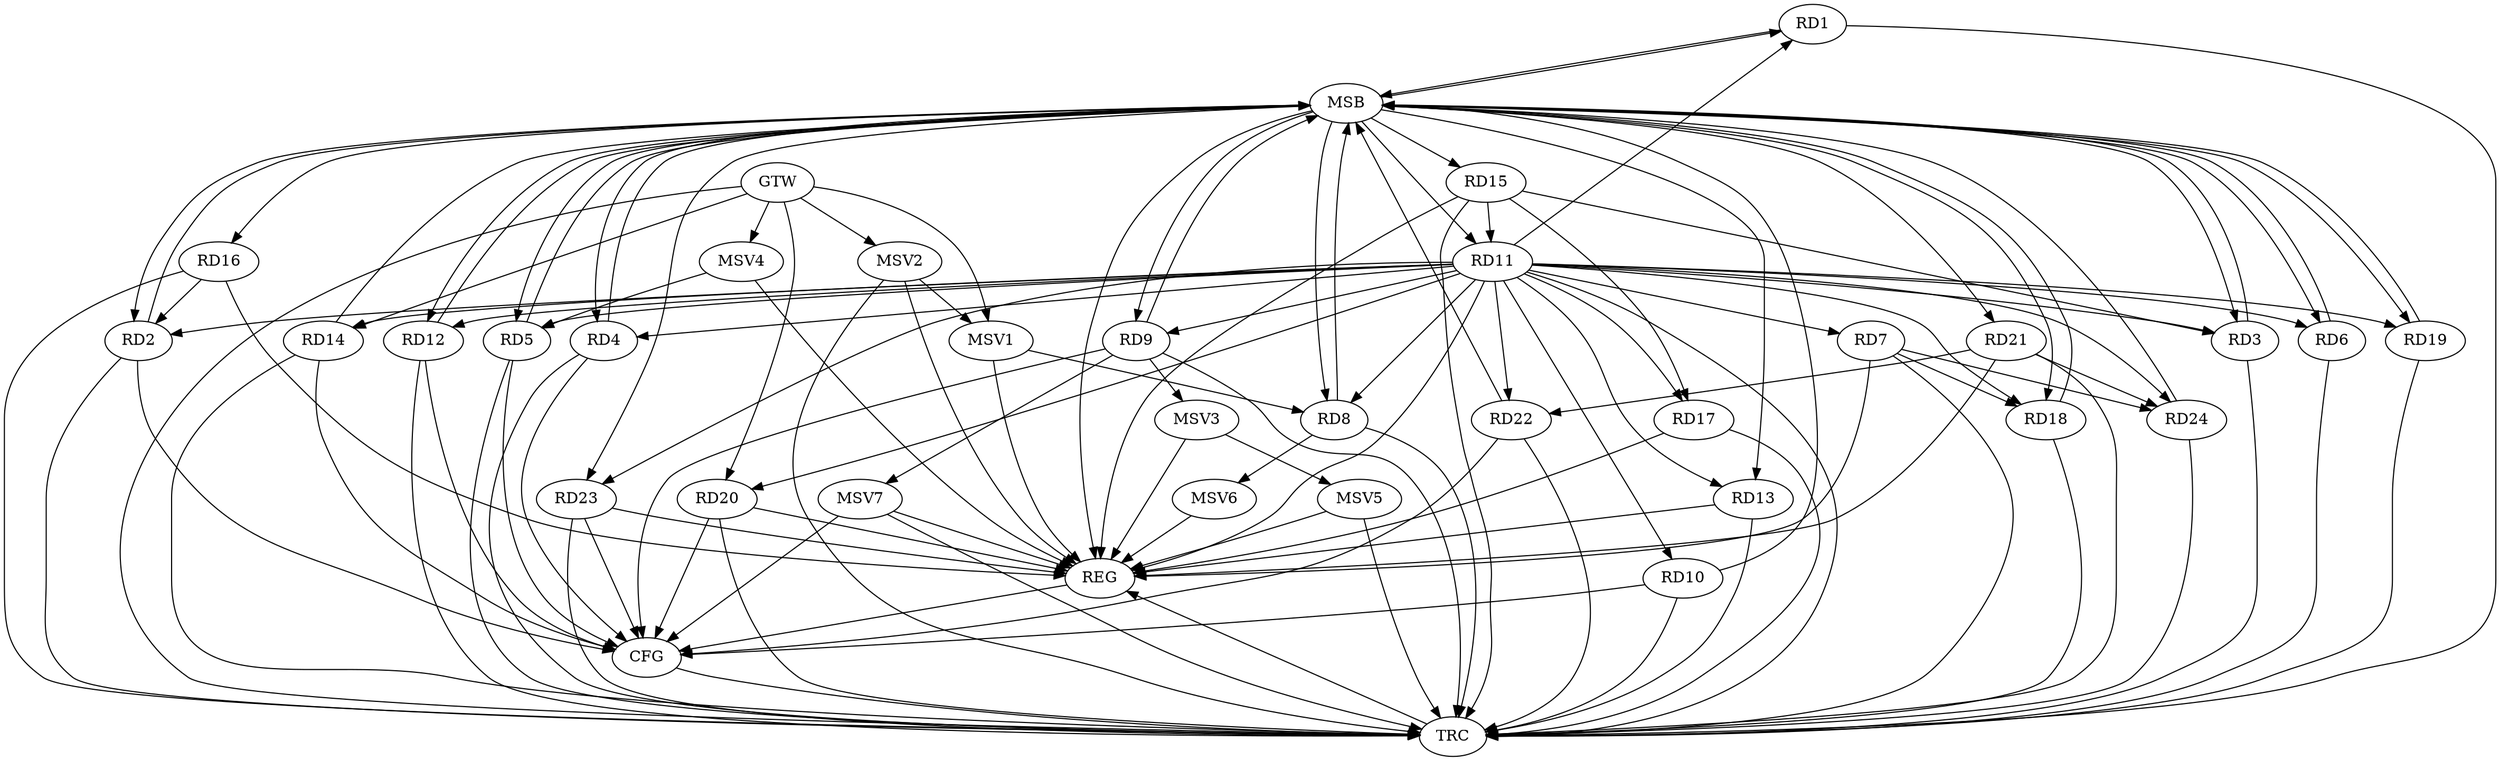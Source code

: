 strict digraph G {
  RD1 [ label="RD1" ];
  RD2 [ label="RD2" ];
  RD3 [ label="RD3" ];
  RD4 [ label="RD4" ];
  RD5 [ label="RD5" ];
  RD6 [ label="RD6" ];
  RD7 [ label="RD7" ];
  RD8 [ label="RD8" ];
  RD9 [ label="RD9" ];
  RD10 [ label="RD10" ];
  RD11 [ label="RD11" ];
  RD12 [ label="RD12" ];
  RD13 [ label="RD13" ];
  RD14 [ label="RD14" ];
  RD15 [ label="RD15" ];
  RD16 [ label="RD16" ];
  RD17 [ label="RD17" ];
  RD18 [ label="RD18" ];
  RD19 [ label="RD19" ];
  RD20 [ label="RD20" ];
  RD21 [ label="RD21" ];
  RD22 [ label="RD22" ];
  RD23 [ label="RD23" ];
  RD24 [ label="RD24" ];
  GTW [ label="GTW" ];
  REG [ label="REG" ];
  MSB [ label="MSB" ];
  CFG [ label="CFG" ];
  TRC [ label="TRC" ];
  MSV1 [ label="MSV1" ];
  MSV2 [ label="MSV2" ];
  MSV3 [ label="MSV3" ];
  MSV4 [ label="MSV4" ];
  MSV5 [ label="MSV5" ];
  MSV6 [ label="MSV6" ];
  MSV7 [ label="MSV7" ];
  RD16 -> RD2;
  RD15 -> RD3;
  RD11 -> RD4;
  RD7 -> RD18;
  RD7 -> RD24;
  RD11 -> RD10;
  RD15 -> RD11;
  RD11 -> RD18;
  RD11 -> RD24;
  RD15 -> RD17;
  RD21 -> RD22;
  RD21 -> RD24;
  GTW -> RD14;
  GTW -> RD20;
  RD7 -> REG;
  RD11 -> REG;
  RD13 -> REG;
  RD15 -> REG;
  RD16 -> REG;
  RD17 -> REG;
  RD20 -> REG;
  RD21 -> REG;
  RD23 -> REG;
  RD1 -> MSB;
  MSB -> RD21;
  MSB -> REG;
  RD2 -> MSB;
  MSB -> RD15;
  MSB -> RD19;
  RD3 -> MSB;
  MSB -> RD4;
  MSB -> RD5;
  MSB -> RD8;
  MSB -> RD16;
  MSB -> RD18;
  RD4 -> MSB;
  RD5 -> MSB;
  RD6 -> MSB;
  MSB -> RD2;
  MSB -> RD13;
  RD8 -> MSB;
  RD9 -> MSB;
  MSB -> RD1;
  MSB -> RD11;
  MSB -> RD12;
  RD10 -> MSB;
  MSB -> RD23;
  RD12 -> MSB;
  RD14 -> MSB;
  RD18 -> MSB;
  MSB -> RD6;
  RD19 -> MSB;
  MSB -> RD9;
  RD22 -> MSB;
  MSB -> RD3;
  RD24 -> MSB;
  RD23 -> CFG;
  RD22 -> CFG;
  RD9 -> CFG;
  RD5 -> CFG;
  RD4 -> CFG;
  RD12 -> CFG;
  RD20 -> CFG;
  RD10 -> CFG;
  RD2 -> CFG;
  RD14 -> CFG;
  REG -> CFG;
  RD1 -> TRC;
  RD2 -> TRC;
  RD3 -> TRC;
  RD4 -> TRC;
  RD5 -> TRC;
  RD6 -> TRC;
  RD7 -> TRC;
  RD8 -> TRC;
  RD9 -> TRC;
  RD10 -> TRC;
  RD11 -> TRC;
  RD12 -> TRC;
  RD13 -> TRC;
  RD14 -> TRC;
  RD15 -> TRC;
  RD16 -> TRC;
  RD17 -> TRC;
  RD18 -> TRC;
  RD19 -> TRC;
  RD20 -> TRC;
  RD21 -> TRC;
  RD22 -> TRC;
  RD23 -> TRC;
  RD24 -> TRC;
  GTW -> TRC;
  CFG -> TRC;
  TRC -> REG;
  RD11 -> RD2;
  RD11 -> RD19;
  RD11 -> RD22;
  RD11 -> RD23;
  RD11 -> RD5;
  RD11 -> RD17;
  RD11 -> RD14;
  RD11 -> RD20;
  RD11 -> RD7;
  RD11 -> RD8;
  RD11 -> RD3;
  RD11 -> RD9;
  RD11 -> RD1;
  RD11 -> RD12;
  RD11 -> RD13;
  RD11 -> RD6;
  MSV1 -> RD8;
  GTW -> MSV1;
  MSV1 -> REG;
  MSV2 -> MSV1;
  GTW -> MSV2;
  MSV2 -> REG;
  MSV2 -> TRC;
  RD9 -> MSV3;
  MSV3 -> REG;
  MSV4 -> RD5;
  GTW -> MSV4;
  MSV4 -> REG;
  MSV3 -> MSV5;
  MSV5 -> REG;
  MSV5 -> TRC;
  RD8 -> MSV6;
  MSV6 -> REG;
  RD9 -> MSV7;
  MSV7 -> REG;
  MSV7 -> TRC;
  MSV7 -> CFG;
}
